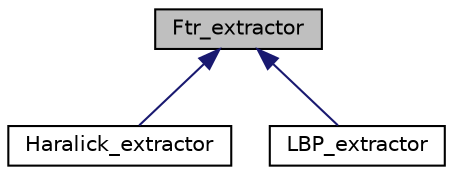 digraph "Ftr_extractor"
{
  edge [fontname="Helvetica",fontsize="10",labelfontname="Helvetica",labelfontsize="10"];
  node [fontname="Helvetica",fontsize="10",shape=record];
  Node1 [label="Ftr_extractor",height=0.2,width=0.4,color="black", fillcolor="grey75", style="filled" fontcolor="black"];
  Node1 -> Node2 [dir="back",color="midnightblue",fontsize="10",style="solid",fontname="Helvetica"];
  Node2 [label="Haralick_extractor",height=0.2,width=0.4,color="black", fillcolor="white", style="filled",URL="$class_haralick__extractor.html"];
  Node1 -> Node3 [dir="back",color="midnightblue",fontsize="10",style="solid",fontname="Helvetica"];
  Node3 [label="LBP_extractor",height=0.2,width=0.4,color="black", fillcolor="white", style="filled",URL="$class_l_b_p__extractor.html"];
}

